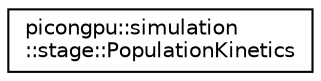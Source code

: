 digraph "Graphical Class Hierarchy"
{
 // LATEX_PDF_SIZE
  edge [fontname="Helvetica",fontsize="10",labelfontname="Helvetica",labelfontsize="10"];
  node [fontname="Helvetica",fontsize="10",shape=record];
  rankdir="LR";
  Node0 [label="picongpu::simulation\l::stage::PopulationKinetics",height=0.2,width=0.4,color="black", fillcolor="white", style="filled",URL="$structpicongpu_1_1simulation_1_1stage_1_1_population_kinetics.html",tooltip="Functor for the stage of the PIC loop performing FLYlite population kinetics for atomic physics."];
}
